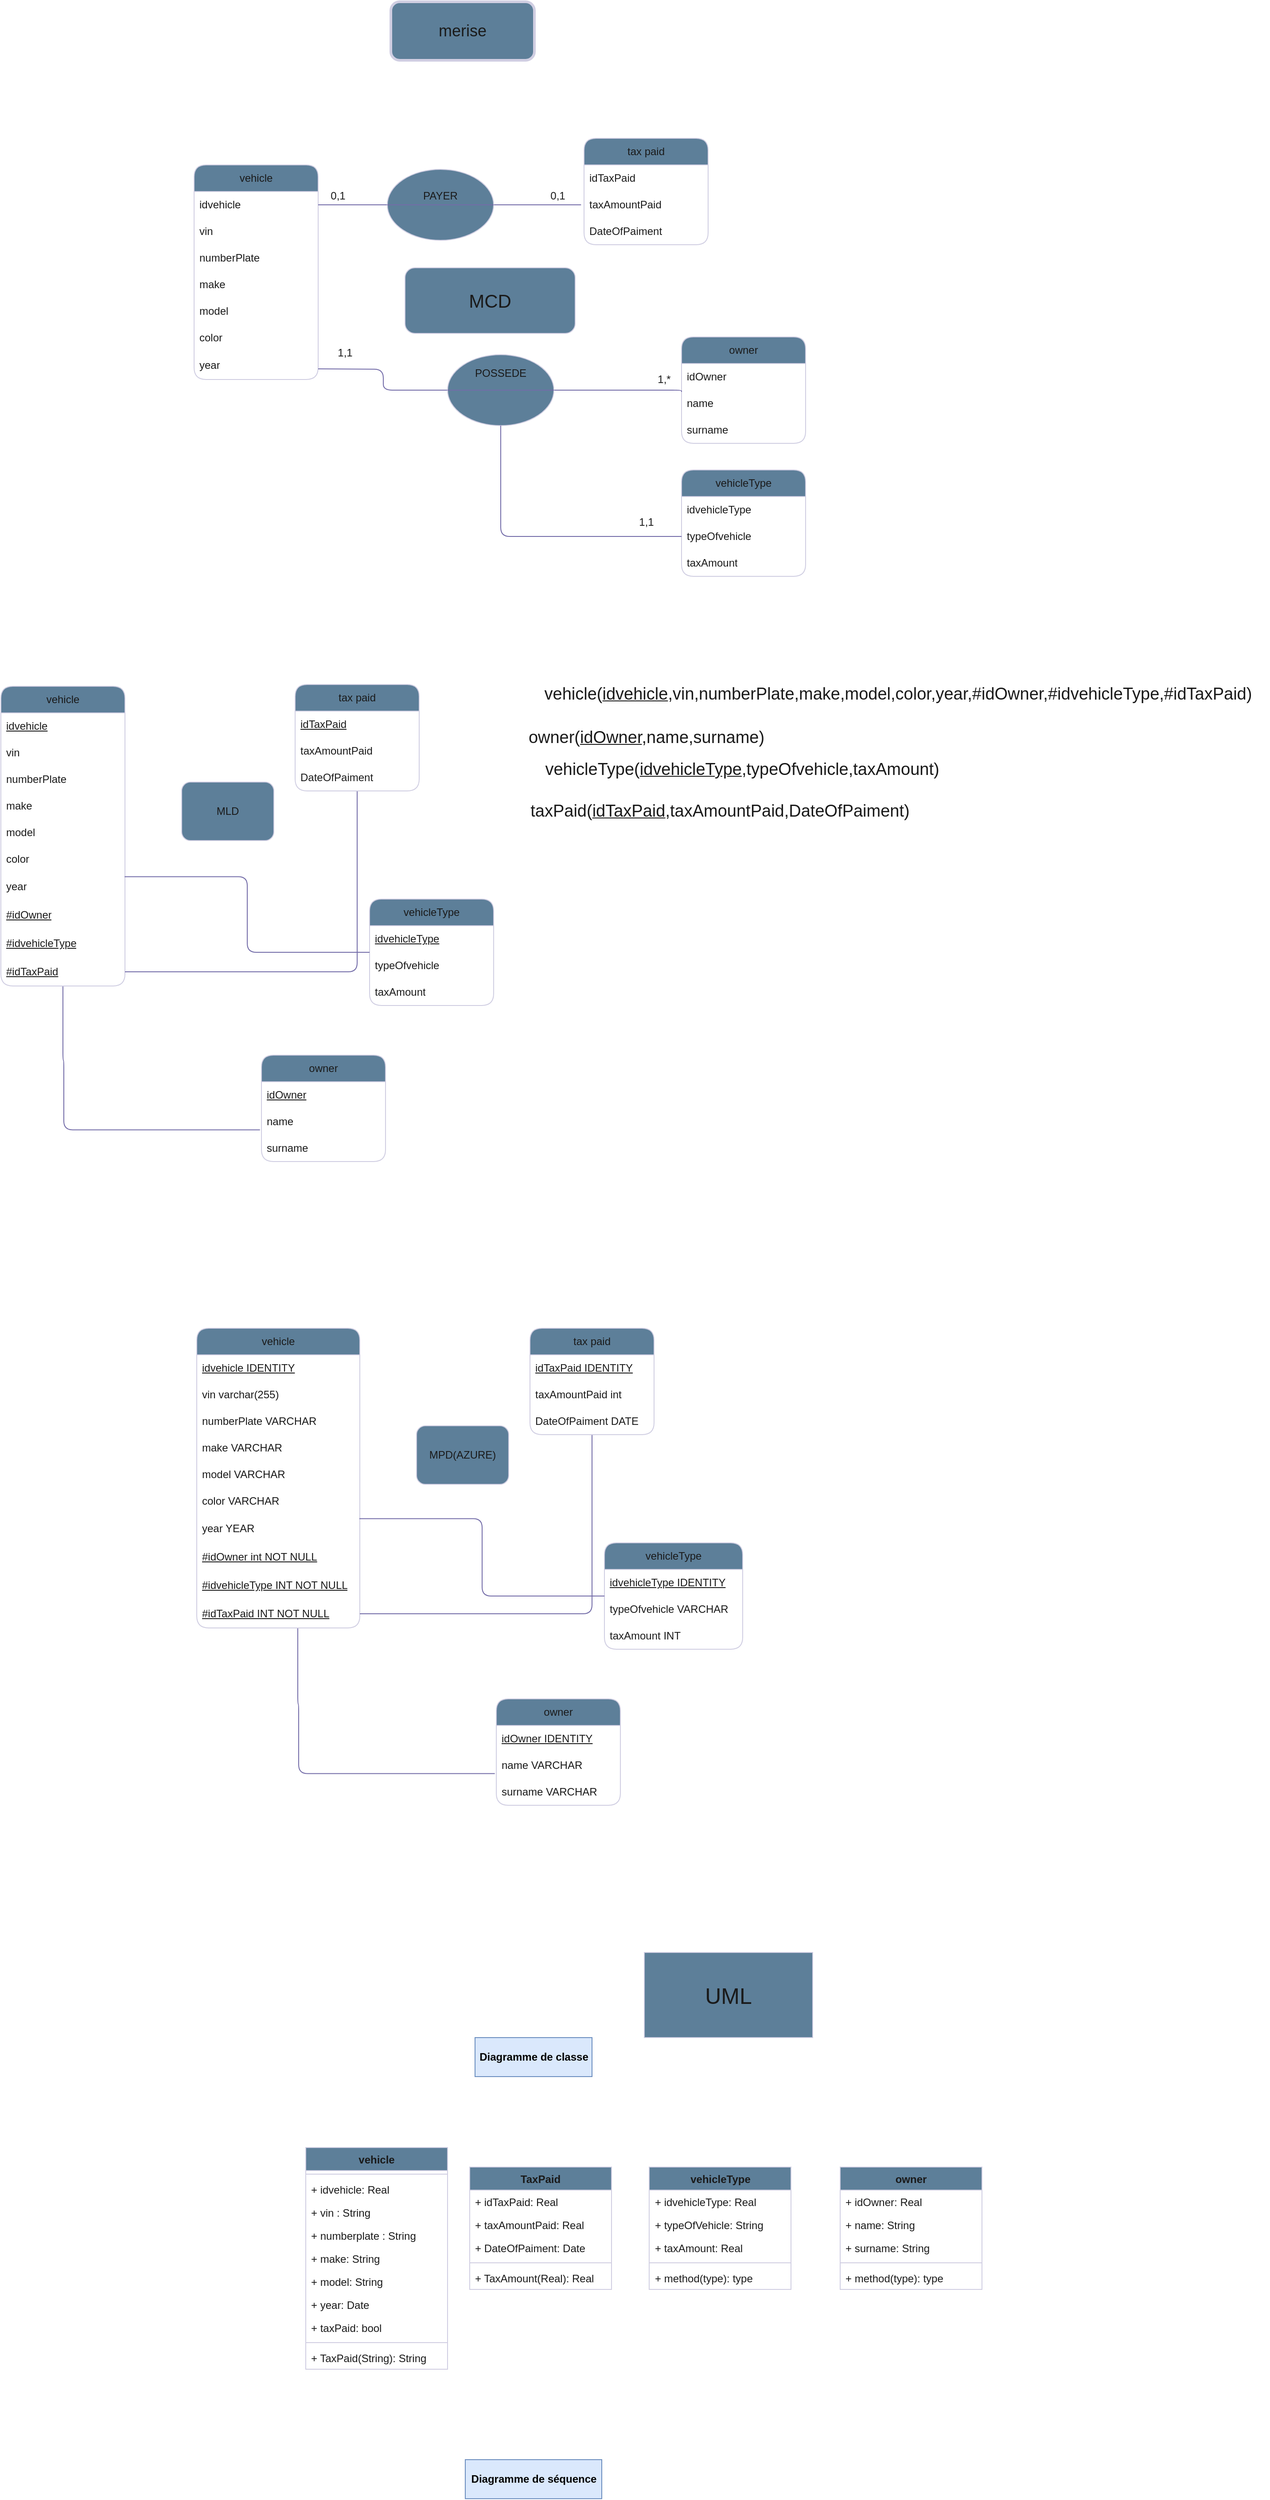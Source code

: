 <mxfile version="23.1.5" type="github">
  <diagram id="C5RBs43oDa-KdzZeNtuy" name="Page-1">
    <mxGraphModel dx="827" dy="2083" grid="1" gridSize="22" guides="1" tooltips="1" connect="1" arrows="1" fold="1" page="1" pageScale="1" pageWidth="1200" pageHeight="1600" math="0" shadow="0">
      <root>
        <mxCell id="WIyWlLk6GJQsqaUBKTNV-0" />
        <mxCell id="WIyWlLk6GJQsqaUBKTNV-1" parent="WIyWlLk6GJQsqaUBKTNV-0" />
        <mxCell id="b2RJDhuck7k-rT2xG-7A-0" value="vehicle" style="swimlane;fontStyle=0;childLayout=stackLayout;horizontal=1;startSize=30;horizontalStack=0;resizeParent=1;resizeParentMax=0;resizeLast=0;collapsible=1;marginBottom=0;whiteSpace=wrap;html=1;rounded=1;labelBackgroundColor=none;fillColor=#5D7F99;strokeColor=#D0CEE2;fontColor=#1A1A1A;" parent="WIyWlLk6GJQsqaUBKTNV-1" vertex="1">
          <mxGeometry x="239" y="-1312" width="140" height="242" as="geometry" />
        </mxCell>
        <mxCell id="b2RJDhuck7k-rT2xG-7A-1" value="idvehicle" style="text;strokeColor=none;fillColor=none;align=left;verticalAlign=middle;spacingLeft=4;spacingRight=4;overflow=hidden;points=[[0,0.5],[1,0.5]];portConstraint=eastwest;rotatable=0;whiteSpace=wrap;html=1;rounded=1;labelBackgroundColor=none;fontColor=#1A1A1A;" parent="b2RJDhuck7k-rT2xG-7A-0" vertex="1">
          <mxGeometry y="30" width="140" height="30" as="geometry" />
        </mxCell>
        <mxCell id="b2RJDhuck7k-rT2xG-7A-2" value="vin" style="text;strokeColor=none;fillColor=none;align=left;verticalAlign=middle;spacingLeft=4;spacingRight=4;overflow=hidden;points=[[0,0.5],[1,0.5]];portConstraint=eastwest;rotatable=0;whiteSpace=wrap;html=1;rounded=1;labelBackgroundColor=none;fontColor=#1A1A1A;" parent="b2RJDhuck7k-rT2xG-7A-0" vertex="1">
          <mxGeometry y="60" width="140" height="30" as="geometry" />
        </mxCell>
        <mxCell id="b2RJDhuck7k-rT2xG-7A-3" value="numberPlate" style="text;strokeColor=none;fillColor=none;align=left;verticalAlign=middle;spacingLeft=4;spacingRight=4;overflow=hidden;points=[[0,0.5],[1,0.5]];portConstraint=eastwest;rotatable=0;whiteSpace=wrap;html=1;rounded=1;labelBackgroundColor=none;fontColor=#1A1A1A;" parent="b2RJDhuck7k-rT2xG-7A-0" vertex="1">
          <mxGeometry y="90" width="140" height="30" as="geometry" />
        </mxCell>
        <mxCell id="b2RJDhuck7k-rT2xG-7A-18" value="make" style="text;strokeColor=none;fillColor=none;align=left;verticalAlign=middle;spacingLeft=4;spacingRight=4;overflow=hidden;points=[[0,0.5],[1,0.5]];portConstraint=eastwest;rotatable=0;whiteSpace=wrap;html=1;rounded=1;labelBackgroundColor=none;fontColor=#1A1A1A;" parent="b2RJDhuck7k-rT2xG-7A-0" vertex="1">
          <mxGeometry y="120" width="140" height="30" as="geometry" />
        </mxCell>
        <mxCell id="b2RJDhuck7k-rT2xG-7A-17" value="model" style="text;strokeColor=none;fillColor=none;align=left;verticalAlign=middle;spacingLeft=4;spacingRight=4;overflow=hidden;points=[[0,0.5],[1,0.5]];portConstraint=eastwest;rotatable=0;whiteSpace=wrap;html=1;rounded=1;labelBackgroundColor=none;fontColor=#1A1A1A;" parent="b2RJDhuck7k-rT2xG-7A-0" vertex="1">
          <mxGeometry y="150" width="140" height="30" as="geometry" />
        </mxCell>
        <mxCell id="b2RJDhuck7k-rT2xG-7A-16" value="color" style="text;strokeColor=none;fillColor=none;align=left;verticalAlign=middle;spacingLeft=4;spacingRight=4;overflow=hidden;points=[[0,0.5],[1,0.5]];portConstraint=eastwest;rotatable=0;whiteSpace=wrap;html=1;rounded=1;labelBackgroundColor=none;fontColor=#1A1A1A;" parent="b2RJDhuck7k-rT2xG-7A-0" vertex="1">
          <mxGeometry y="180" width="140" height="30" as="geometry" />
        </mxCell>
        <mxCell id="b2RJDhuck7k-rT2xG-7A-20" value="year" style="text;strokeColor=none;fillColor=none;align=left;verticalAlign=middle;spacingLeft=4;spacingRight=4;overflow=hidden;points=[[0,0.5],[1,0.5]];portConstraint=eastwest;rotatable=0;whiteSpace=wrap;html=1;rounded=1;labelBackgroundColor=none;fontColor=#1A1A1A;" parent="b2RJDhuck7k-rT2xG-7A-0" vertex="1">
          <mxGeometry y="210" width="140" height="32" as="geometry" />
        </mxCell>
        <mxCell id="b2RJDhuck7k-rT2xG-7A-4" value="tax paid" style="swimlane;fontStyle=0;childLayout=stackLayout;horizontal=1;startSize=30;horizontalStack=0;resizeParent=1;resizeParentMax=0;resizeLast=0;collapsible=1;marginBottom=0;whiteSpace=wrap;html=1;rounded=1;labelBackgroundColor=none;fillColor=#5D7F99;strokeColor=#D0CEE2;fontColor=#1A1A1A;" parent="WIyWlLk6GJQsqaUBKTNV-1" vertex="1">
          <mxGeometry x="679" y="-1342" width="140" height="120" as="geometry" />
        </mxCell>
        <mxCell id="b2RJDhuck7k-rT2xG-7A-5" value="idTaxPaid" style="text;strokeColor=none;fillColor=none;align=left;verticalAlign=middle;spacingLeft=4;spacingRight=4;overflow=hidden;points=[[0,0.5],[1,0.5]];portConstraint=eastwest;rotatable=0;whiteSpace=wrap;html=1;rounded=1;labelBackgroundColor=none;fontColor=#1A1A1A;" parent="b2RJDhuck7k-rT2xG-7A-4" vertex="1">
          <mxGeometry y="30" width="140" height="30" as="geometry" />
        </mxCell>
        <mxCell id="b2RJDhuck7k-rT2xG-7A-6" value="taxAmountPaid" style="text;strokeColor=none;fillColor=none;align=left;verticalAlign=middle;spacingLeft=4;spacingRight=4;overflow=hidden;points=[[0,0.5],[1,0.5]];portConstraint=eastwest;rotatable=0;whiteSpace=wrap;html=1;rounded=1;labelBackgroundColor=none;fontColor=#1A1A1A;" parent="b2RJDhuck7k-rT2xG-7A-4" vertex="1">
          <mxGeometry y="60" width="140" height="30" as="geometry" />
        </mxCell>
        <mxCell id="b2RJDhuck7k-rT2xG-7A-7" value="DateOfPaiment" style="text;strokeColor=none;fillColor=none;align=left;verticalAlign=middle;spacingLeft=4;spacingRight=4;overflow=hidden;points=[[0,0.5],[1,0.5]];portConstraint=eastwest;rotatable=0;whiteSpace=wrap;html=1;rounded=1;labelBackgroundColor=none;fontColor=#1A1A1A;" parent="b2RJDhuck7k-rT2xG-7A-4" vertex="1">
          <mxGeometry y="90" width="140" height="30" as="geometry" />
        </mxCell>
        <mxCell id="b2RJDhuck7k-rT2xG-7A-8" value="owner" style="swimlane;fontStyle=0;childLayout=stackLayout;horizontal=1;startSize=30;horizontalStack=0;resizeParent=1;resizeParentMax=0;resizeLast=0;collapsible=1;marginBottom=0;whiteSpace=wrap;html=1;rounded=1;labelBackgroundColor=none;fillColor=#5D7F99;strokeColor=#D0CEE2;fontColor=#1A1A1A;" parent="WIyWlLk6GJQsqaUBKTNV-1" vertex="1">
          <mxGeometry x="789" y="-1118" width="140" height="120" as="geometry" />
        </mxCell>
        <mxCell id="b2RJDhuck7k-rT2xG-7A-9" value="idOwner" style="text;strokeColor=none;fillColor=none;align=left;verticalAlign=middle;spacingLeft=4;spacingRight=4;overflow=hidden;points=[[0,0.5],[1,0.5]];portConstraint=eastwest;rotatable=0;whiteSpace=wrap;html=1;rounded=1;labelBackgroundColor=none;fontColor=#1A1A1A;" parent="b2RJDhuck7k-rT2xG-7A-8" vertex="1">
          <mxGeometry y="30" width="140" height="30" as="geometry" />
        </mxCell>
        <mxCell id="b2RJDhuck7k-rT2xG-7A-10" value="name" style="text;strokeColor=none;fillColor=none;align=left;verticalAlign=middle;spacingLeft=4;spacingRight=4;overflow=hidden;points=[[0,0.5],[1,0.5]];portConstraint=eastwest;rotatable=0;whiteSpace=wrap;html=1;rounded=1;labelBackgroundColor=none;fontColor=#1A1A1A;" parent="b2RJDhuck7k-rT2xG-7A-8" vertex="1">
          <mxGeometry y="60" width="140" height="30" as="geometry" />
        </mxCell>
        <mxCell id="b2RJDhuck7k-rT2xG-7A-11" value="surname" style="text;strokeColor=none;fillColor=none;align=left;verticalAlign=middle;spacingLeft=4;spacingRight=4;overflow=hidden;points=[[0,0.5],[1,0.5]];portConstraint=eastwest;rotatable=0;whiteSpace=wrap;html=1;rounded=1;labelBackgroundColor=none;fontColor=#1A1A1A;" parent="b2RJDhuck7k-rT2xG-7A-8" vertex="1">
          <mxGeometry y="90" width="140" height="30" as="geometry" />
        </mxCell>
        <mxCell id="b2RJDhuck7k-rT2xG-7A-12" value="vehicleType" style="swimlane;fontStyle=0;childLayout=stackLayout;horizontal=1;startSize=30;horizontalStack=0;resizeParent=1;resizeParentMax=0;resizeLast=0;collapsible=1;marginBottom=0;whiteSpace=wrap;html=1;rounded=1;labelBackgroundColor=none;fillColor=#5D7F99;strokeColor=#D0CEE2;fontColor=#1A1A1A;" parent="WIyWlLk6GJQsqaUBKTNV-1" vertex="1">
          <mxGeometry x="789" y="-968" width="140" height="120" as="geometry" />
        </mxCell>
        <mxCell id="b2RJDhuck7k-rT2xG-7A-13" value="idvehicleType" style="text;strokeColor=none;fillColor=none;align=left;verticalAlign=middle;spacingLeft=4;spacingRight=4;overflow=hidden;points=[[0,0.5],[1,0.5]];portConstraint=eastwest;rotatable=0;whiteSpace=wrap;html=1;rounded=1;labelBackgroundColor=none;fontColor=#1A1A1A;" parent="b2RJDhuck7k-rT2xG-7A-12" vertex="1">
          <mxGeometry y="30" width="140" height="30" as="geometry" />
        </mxCell>
        <mxCell id="b2RJDhuck7k-rT2xG-7A-14" value="typeOfvehicle" style="text;strokeColor=none;fillColor=none;align=left;verticalAlign=middle;spacingLeft=4;spacingRight=4;overflow=hidden;points=[[0,0.5],[1,0.5]];portConstraint=eastwest;rotatable=0;whiteSpace=wrap;html=1;rounded=1;labelBackgroundColor=none;fontColor=#1A1A1A;" parent="b2RJDhuck7k-rT2xG-7A-12" vertex="1">
          <mxGeometry y="60" width="140" height="30" as="geometry" />
        </mxCell>
        <mxCell id="b2RJDhuck7k-rT2xG-7A-15" value="taxAmount" style="text;strokeColor=none;fillColor=none;align=left;verticalAlign=middle;spacingLeft=4;spacingRight=4;overflow=hidden;points=[[0,0.5],[1,0.5]];portConstraint=eastwest;rotatable=0;whiteSpace=wrap;html=1;rounded=1;labelBackgroundColor=none;fontColor=#1A1A1A;" parent="b2RJDhuck7k-rT2xG-7A-12" vertex="1">
          <mxGeometry y="90" width="140" height="30" as="geometry" />
        </mxCell>
        <mxCell id="b2RJDhuck7k-rT2xG-7A-25" style="edgeStyle=orthogonalEdgeStyle;rounded=1;orthogonalLoop=1;jettySize=auto;html=1;endArrow=none;endFill=0;exitX=1;exitY=0.5;exitDx=0;exitDy=0;labelBackgroundColor=none;strokeColor=#736CA8;fontColor=default;" parent="WIyWlLk6GJQsqaUBKTNV-1" edge="1">
          <mxGeometry relative="1" as="geometry">
            <mxPoint x="645" y="-1058" as="sourcePoint" />
            <mxPoint x="789" y="-1056" as="targetPoint" />
            <Array as="points">
              <mxPoint x="789" y="-1058" />
            </Array>
          </mxGeometry>
        </mxCell>
        <mxCell id="b2RJDhuck7k-rT2xG-7A-27" style="edgeStyle=orthogonalEdgeStyle;rounded=1;orthogonalLoop=1;jettySize=auto;html=1;entryX=1;entryY=0.5;entryDx=0;entryDy=0;endArrow=none;endFill=0;labelBackgroundColor=none;strokeColor=#736CA8;fontColor=default;" parent="WIyWlLk6GJQsqaUBKTNV-1" source="b2RJDhuck7k-rT2xG-7A-51" target="b2RJDhuck7k-rT2xG-7A-1" edge="1">
          <mxGeometry relative="1" as="geometry">
            <mxPoint x="569" y="-1267" as="sourcePoint" />
            <Array as="points" />
          </mxGeometry>
        </mxCell>
        <mxCell id="b2RJDhuck7k-rT2xG-7A-29" value="0,1" style="text;html=1;align=center;verticalAlign=middle;resizable=0;points=[];autosize=1;strokeColor=none;fillColor=none;rounded=1;labelBackgroundColor=none;fontColor=#1A1A1A;" parent="WIyWlLk6GJQsqaUBKTNV-1" vertex="1">
          <mxGeometry x="627" y="-1299" width="44" height="44" as="geometry" />
        </mxCell>
        <mxCell id="b2RJDhuck7k-rT2xG-7A-31" value="1,*" style="text;html=1;align=center;verticalAlign=middle;resizable=0;points=[];autosize=1;strokeColor=none;fillColor=none;strokeWidth=6;rounded=1;labelBackgroundColor=none;fontColor=#1A1A1A;" parent="WIyWlLk6GJQsqaUBKTNV-1" vertex="1">
          <mxGeometry x="747" y="-1092" width="44" height="44" as="geometry" />
        </mxCell>
        <mxCell id="b2RJDhuck7k-rT2xG-7A-37" value="0,1" style="text;html=1;align=center;verticalAlign=middle;resizable=0;points=[];autosize=1;strokeColor=none;fillColor=none;rounded=1;labelBackgroundColor=none;fontColor=#1A1A1A;" parent="WIyWlLk6GJQsqaUBKTNV-1" vertex="1">
          <mxGeometry x="379" y="-1299" width="44" height="44" as="geometry" />
        </mxCell>
        <mxCell id="b2RJDhuck7k-rT2xG-7A-40" value="&lt;font style=&quot;font-size: 21px;&quot;&gt;MCD&lt;/font&gt;" style="text;html=1;align=center;verticalAlign=middle;whiteSpace=wrap;rounded=1;fillColor=#5D7F99;strokeColor=#D0CEE2;perimeterSpacing=1;imageWidth=27;imageHeight=24;arcSize=15;labelBackgroundColor=none;fontColor=#1A1A1A;" parent="WIyWlLk6GJQsqaUBKTNV-1" vertex="1">
          <mxGeometry x="477" y="-1196" width="192" height="74" as="geometry" />
        </mxCell>
        <mxCell id="b2RJDhuck7k-rT2xG-7A-48" value="" style="edgeStyle=orthogonalEdgeStyle;rounded=1;orthogonalLoop=1;jettySize=auto;html=1;entryX=0;entryY=0.5;entryDx=0;entryDy=0;endArrow=none;endFill=0;exitX=-0.046;exitY=0.386;exitDx=0;exitDy=0;exitPerimeter=0;labelBackgroundColor=none;strokeColor=#736CA8;fontColor=default;" parent="WIyWlLk6GJQsqaUBKTNV-1" target="b2RJDhuck7k-rT2xG-7A-47" edge="1">
          <mxGeometry relative="1" as="geometry">
            <mxPoint x="378.976" y="-1082.016" as="sourcePoint" />
            <mxPoint x="789" y="-1057" as="targetPoint" />
          </mxGeometry>
        </mxCell>
        <mxCell id="b2RJDhuck7k-rT2xG-7A-47" value="" style="ellipse;whiteSpace=wrap;html=1;rounded=1;labelBackgroundColor=none;fillColor=#5D7F99;strokeColor=#D0CEE2;fontColor=#1A1A1A;" parent="WIyWlLk6GJQsqaUBKTNV-1" vertex="1">
          <mxGeometry x="525" y="-1098" width="120" height="80" as="geometry" />
        </mxCell>
        <mxCell id="b2RJDhuck7k-rT2xG-7A-49" value="" style="endArrow=none;html=1;rounded=1;entryX=1;entryY=0.5;entryDx=0;entryDy=0;exitX=0;exitY=0.5;exitDx=0;exitDy=0;labelBackgroundColor=none;strokeColor=#736CA8;fontColor=default;" parent="WIyWlLk6GJQsqaUBKTNV-1" source="b2RJDhuck7k-rT2xG-7A-47" target="b2RJDhuck7k-rT2xG-7A-47" edge="1">
          <mxGeometry width="50" height="50" relative="1" as="geometry">
            <mxPoint x="525" y="-1138" as="sourcePoint" />
            <mxPoint x="575" y="-1188" as="targetPoint" />
          </mxGeometry>
        </mxCell>
        <mxCell id="b2RJDhuck7k-rT2xG-7A-50" value="POSSEDE" style="text;html=1;align=center;verticalAlign=middle;whiteSpace=wrap;rounded=1;labelBackgroundColor=none;fontColor=#1A1A1A;" parent="WIyWlLk6GJQsqaUBKTNV-1" vertex="1">
          <mxGeometry x="555" y="-1092" width="60" height="30" as="geometry" />
        </mxCell>
        <mxCell id="b2RJDhuck7k-rT2xG-7A-52" value="" style="edgeStyle=orthogonalEdgeStyle;rounded=1;orthogonalLoop=1;jettySize=auto;html=1;entryX=1;entryY=0.5;entryDx=0;entryDy=0;endArrow=none;endFill=0;labelBackgroundColor=none;strokeColor=#736CA8;fontColor=default;" parent="WIyWlLk6GJQsqaUBKTNV-1" target="b2RJDhuck7k-rT2xG-7A-51" edge="1">
          <mxGeometry relative="1" as="geometry">
            <mxPoint x="667" y="-1267" as="sourcePoint" />
            <mxPoint x="379" y="-1267" as="targetPoint" />
            <Array as="points">
              <mxPoint x="679" y="-1267" />
              <mxPoint x="679" y="-1267" />
            </Array>
          </mxGeometry>
        </mxCell>
        <mxCell id="b2RJDhuck7k-rT2xG-7A-51" value="" style="ellipse;whiteSpace=wrap;html=1;rounded=1;labelBackgroundColor=none;fillColor=#5D7F99;strokeColor=#D0CEE2;fontColor=#1A1A1A;" parent="WIyWlLk6GJQsqaUBKTNV-1" vertex="1">
          <mxGeometry x="457" y="-1307" width="120" height="80" as="geometry" />
        </mxCell>
        <mxCell id="b2RJDhuck7k-rT2xG-7A-53" value="" style="endArrow=none;html=1;rounded=1;labelBackgroundColor=none;strokeColor=#736CA8;fontColor=default;" parent="WIyWlLk6GJQsqaUBKTNV-1" source="b2RJDhuck7k-rT2xG-7A-51" edge="1">
          <mxGeometry width="50" height="50" relative="1" as="geometry">
            <mxPoint x="525" y="-1226" as="sourcePoint" />
            <mxPoint x="575" y="-1276" as="targetPoint" />
          </mxGeometry>
        </mxCell>
        <mxCell id="b2RJDhuck7k-rT2xG-7A-55" value="" style="endArrow=none;html=1;rounded=1;entryX=1;entryY=0.5;entryDx=0;entryDy=0;exitX=0;exitY=0.5;exitDx=0;exitDy=0;labelBackgroundColor=none;strokeColor=#736CA8;fontColor=default;" parent="WIyWlLk6GJQsqaUBKTNV-1" source="b2RJDhuck7k-rT2xG-7A-51" target="b2RJDhuck7k-rT2xG-7A-51" edge="1">
          <mxGeometry width="50" height="50" relative="1" as="geometry">
            <mxPoint x="457" y="-1262" as="sourcePoint" />
            <mxPoint x="507" y="-1312" as="targetPoint" />
          </mxGeometry>
        </mxCell>
        <mxCell id="b2RJDhuck7k-rT2xG-7A-56" value="PAYER" style="text;html=1;align=center;verticalAlign=middle;whiteSpace=wrap;rounded=1;labelBackgroundColor=none;fontColor=#1A1A1A;" parent="WIyWlLk6GJQsqaUBKTNV-1" vertex="1">
          <mxGeometry x="487" y="-1292" width="60" height="30" as="geometry" />
        </mxCell>
        <mxCell id="b2RJDhuck7k-rT2xG-7A-64" value="1,1" style="text;html=1;align=center;verticalAlign=middle;resizable=0;points=[];autosize=1;strokeColor=none;fillColor=none;strokeWidth=6;rounded=1;labelBackgroundColor=none;fontColor=#1A1A1A;" parent="WIyWlLk6GJQsqaUBKTNV-1" vertex="1">
          <mxGeometry x="727" y="-931" width="44" height="44" as="geometry" />
        </mxCell>
        <mxCell id="b2RJDhuck7k-rT2xG-7A-67" value="1,1" style="text;html=1;align=center;verticalAlign=middle;resizable=0;points=[];autosize=1;strokeColor=none;fillColor=none;strokeWidth=6;rounded=1;labelBackgroundColor=none;fontColor=#1A1A1A;" parent="WIyWlLk6GJQsqaUBKTNV-1" vertex="1">
          <mxGeometry x="387" y="-1122" width="44" height="44" as="geometry" />
        </mxCell>
        <mxCell id="b2RJDhuck7k-rT2xG-7A-69" style="edgeStyle=orthogonalEdgeStyle;rounded=1;orthogonalLoop=1;jettySize=auto;html=1;entryX=0.5;entryY=1;entryDx=0;entryDy=0;endArrow=none;endFill=0;labelBackgroundColor=none;strokeColor=#736CA8;fontColor=default;" parent="WIyWlLk6GJQsqaUBKTNV-1" source="b2RJDhuck7k-rT2xG-7A-14" target="b2RJDhuck7k-rT2xG-7A-47" edge="1">
          <mxGeometry relative="1" as="geometry" />
        </mxCell>
        <mxCell id="_83wY9tQXMiuMrTnx9jU-0" value="&lt;font style=&quot;font-size: 18px;&quot;&gt;merise&lt;/font&gt;" style="text;html=1;align=center;verticalAlign=middle;whiteSpace=wrap;rounded=1;perimeterSpacing=3;strokeWidth=3;fillColor=#5D7F99;strokeColor=#D0CEE2;labelBackgroundColor=none;fontColor=#1A1A1A;" vertex="1" parent="WIyWlLk6GJQsqaUBKTNV-1">
          <mxGeometry x="461" y="-1496" width="162" height="66" as="geometry" />
        </mxCell>
        <mxCell id="_83wY9tQXMiuMrTnx9jU-35" style="edgeStyle=orthogonalEdgeStyle;rounded=1;orthogonalLoop=1;jettySize=auto;html=1;entryX=-0.012;entryY=-0.19;entryDx=0;entryDy=0;entryPerimeter=0;endArrow=none;endFill=0;labelBackgroundColor=none;strokeColor=#736CA8;fontColor=default;" edge="1" parent="WIyWlLk6GJQsqaUBKTNV-1" source="_83wY9tQXMiuMrTnx9jU-36" target="_83wY9tQXMiuMrTnx9jU-55">
          <mxGeometry relative="1" as="geometry">
            <mxPoint x="91" y="-219" as="targetPoint" />
            <Array as="points">
              <mxPoint x="91" y="-302" />
              <mxPoint x="92" y="-224" />
            </Array>
          </mxGeometry>
        </mxCell>
        <mxCell id="_83wY9tQXMiuMrTnx9jU-36" value="vehicle" style="swimlane;fontStyle=0;childLayout=stackLayout;horizontal=1;startSize=30;horizontalStack=0;resizeParent=1;resizeParentMax=0;resizeLast=0;collapsible=1;marginBottom=0;whiteSpace=wrap;html=1;rounded=1;labelBackgroundColor=none;fillColor=#5D7F99;strokeColor=#D0CEE2;fontColor=#1A1A1A;" vertex="1" parent="WIyWlLk6GJQsqaUBKTNV-1">
          <mxGeometry x="21" y="-724" width="140" height="338" as="geometry" />
        </mxCell>
        <mxCell id="_83wY9tQXMiuMrTnx9jU-37" value="&lt;u&gt;idvehicle&lt;/u&gt;" style="text;strokeColor=none;fillColor=none;align=left;verticalAlign=middle;spacingLeft=4;spacingRight=4;overflow=hidden;points=[[0,0.5],[1,0.5]];portConstraint=eastwest;rotatable=0;whiteSpace=wrap;html=1;rounded=1;labelBackgroundColor=none;fontColor=#1A1A1A;" vertex="1" parent="_83wY9tQXMiuMrTnx9jU-36">
          <mxGeometry y="30" width="140" height="30" as="geometry" />
        </mxCell>
        <mxCell id="_83wY9tQXMiuMrTnx9jU-38" value="vin" style="text;strokeColor=none;fillColor=none;align=left;verticalAlign=middle;spacingLeft=4;spacingRight=4;overflow=hidden;points=[[0,0.5],[1,0.5]];portConstraint=eastwest;rotatable=0;whiteSpace=wrap;html=1;rounded=1;labelBackgroundColor=none;fontColor=#1A1A1A;" vertex="1" parent="_83wY9tQXMiuMrTnx9jU-36">
          <mxGeometry y="60" width="140" height="30" as="geometry" />
        </mxCell>
        <mxCell id="_83wY9tQXMiuMrTnx9jU-39" value="numberPlate" style="text;strokeColor=none;fillColor=none;align=left;verticalAlign=middle;spacingLeft=4;spacingRight=4;overflow=hidden;points=[[0,0.5],[1,0.5]];portConstraint=eastwest;rotatable=0;whiteSpace=wrap;html=1;rounded=1;labelBackgroundColor=none;fontColor=#1A1A1A;" vertex="1" parent="_83wY9tQXMiuMrTnx9jU-36">
          <mxGeometry y="90" width="140" height="30" as="geometry" />
        </mxCell>
        <mxCell id="_83wY9tQXMiuMrTnx9jU-40" value="make" style="text;strokeColor=none;fillColor=none;align=left;verticalAlign=middle;spacingLeft=4;spacingRight=4;overflow=hidden;points=[[0,0.5],[1,0.5]];portConstraint=eastwest;rotatable=0;whiteSpace=wrap;html=1;rounded=1;labelBackgroundColor=none;fontColor=#1A1A1A;" vertex="1" parent="_83wY9tQXMiuMrTnx9jU-36">
          <mxGeometry y="120" width="140" height="30" as="geometry" />
        </mxCell>
        <mxCell id="_83wY9tQXMiuMrTnx9jU-41" value="model" style="text;strokeColor=none;fillColor=none;align=left;verticalAlign=middle;spacingLeft=4;spacingRight=4;overflow=hidden;points=[[0,0.5],[1,0.5]];portConstraint=eastwest;rotatable=0;whiteSpace=wrap;html=1;rounded=1;labelBackgroundColor=none;fontColor=#1A1A1A;" vertex="1" parent="_83wY9tQXMiuMrTnx9jU-36">
          <mxGeometry y="150" width="140" height="30" as="geometry" />
        </mxCell>
        <mxCell id="_83wY9tQXMiuMrTnx9jU-42" value="color" style="text;strokeColor=none;fillColor=none;align=left;verticalAlign=middle;spacingLeft=4;spacingRight=4;overflow=hidden;points=[[0,0.5],[1,0.5]];portConstraint=eastwest;rotatable=0;whiteSpace=wrap;html=1;rounded=1;labelBackgroundColor=none;fontColor=#1A1A1A;" vertex="1" parent="_83wY9tQXMiuMrTnx9jU-36">
          <mxGeometry y="180" width="140" height="30" as="geometry" />
        </mxCell>
        <mxCell id="_83wY9tQXMiuMrTnx9jU-43" value="year" style="text;strokeColor=none;fillColor=none;align=left;verticalAlign=middle;spacingLeft=4;spacingRight=4;overflow=hidden;points=[[0,0.5],[1,0.5]];portConstraint=eastwest;rotatable=0;whiteSpace=wrap;html=1;rounded=1;labelBackgroundColor=none;fontColor=#1A1A1A;" vertex="1" parent="_83wY9tQXMiuMrTnx9jU-36">
          <mxGeometry y="210" width="140" height="32" as="geometry" />
        </mxCell>
        <mxCell id="_83wY9tQXMiuMrTnx9jU-44" value="&lt;u&gt;#idOwner&lt;/u&gt;" style="text;strokeColor=none;fillColor=none;align=left;verticalAlign=middle;spacingLeft=4;spacingRight=4;overflow=hidden;points=[[0,0.5],[1,0.5]];portConstraint=eastwest;rotatable=0;whiteSpace=wrap;html=1;rounded=1;labelBackgroundColor=none;fontColor=#1A1A1A;" vertex="1" parent="_83wY9tQXMiuMrTnx9jU-36">
          <mxGeometry y="242" width="140" height="32" as="geometry" />
        </mxCell>
        <mxCell id="_83wY9tQXMiuMrTnx9jU-45" value="&lt;u&gt;#idvehicleType&lt;/u&gt;" style="text;strokeColor=none;fillColor=none;align=left;verticalAlign=middle;spacingLeft=4;spacingRight=4;overflow=hidden;points=[[0,0.5],[1,0.5]];portConstraint=eastwest;rotatable=0;whiteSpace=wrap;html=1;rounded=1;labelBackgroundColor=none;fontColor=#1A1A1A;" vertex="1" parent="_83wY9tQXMiuMrTnx9jU-36">
          <mxGeometry y="274" width="140" height="32" as="geometry" />
        </mxCell>
        <mxCell id="_83wY9tQXMiuMrTnx9jU-46" value="&lt;u&gt;#idTaxPaid&lt;/u&gt;" style="text;strokeColor=none;fillColor=none;align=left;verticalAlign=middle;spacingLeft=4;spacingRight=4;overflow=hidden;points=[[0,0.5],[1,0.5]];portConstraint=eastwest;rotatable=0;whiteSpace=wrap;html=1;rounded=1;labelBackgroundColor=none;fontColor=#1A1A1A;" vertex="1" parent="_83wY9tQXMiuMrTnx9jU-36">
          <mxGeometry y="306" width="140" height="32" as="geometry" />
        </mxCell>
        <mxCell id="_83wY9tQXMiuMrTnx9jU-47" style="edgeStyle=orthogonalEdgeStyle;rounded=1;orthogonalLoop=1;jettySize=auto;html=1;endArrow=none;endFill=0;labelBackgroundColor=none;strokeColor=#736CA8;fontColor=default;" edge="1" parent="WIyWlLk6GJQsqaUBKTNV-1" source="_83wY9tQXMiuMrTnx9jU-48" target="_83wY9tQXMiuMrTnx9jU-46">
          <mxGeometry relative="1" as="geometry" />
        </mxCell>
        <mxCell id="_83wY9tQXMiuMrTnx9jU-48" value="tax paid" style="swimlane;fontStyle=0;childLayout=stackLayout;horizontal=1;startSize=30;horizontalStack=0;resizeParent=1;resizeParentMax=0;resizeLast=0;collapsible=1;marginBottom=0;whiteSpace=wrap;html=1;rounded=1;labelBackgroundColor=none;fillColor=#5D7F99;strokeColor=#D0CEE2;fontColor=#1A1A1A;" vertex="1" parent="WIyWlLk6GJQsqaUBKTNV-1">
          <mxGeometry x="353" y="-726" width="140" height="120" as="geometry" />
        </mxCell>
        <mxCell id="_83wY9tQXMiuMrTnx9jU-49" value="&lt;u&gt;idTaxPaid&lt;/u&gt;" style="text;strokeColor=none;fillColor=none;align=left;verticalAlign=middle;spacingLeft=4;spacingRight=4;overflow=hidden;points=[[0,0.5],[1,0.5]];portConstraint=eastwest;rotatable=0;whiteSpace=wrap;html=1;rounded=1;labelBackgroundColor=none;fontColor=#1A1A1A;" vertex="1" parent="_83wY9tQXMiuMrTnx9jU-48">
          <mxGeometry y="30" width="140" height="30" as="geometry" />
        </mxCell>
        <mxCell id="_83wY9tQXMiuMrTnx9jU-50" value="taxAmountPaid" style="text;strokeColor=none;fillColor=none;align=left;verticalAlign=middle;spacingLeft=4;spacingRight=4;overflow=hidden;points=[[0,0.5],[1,0.5]];portConstraint=eastwest;rotatable=0;whiteSpace=wrap;html=1;rounded=1;labelBackgroundColor=none;fontColor=#1A1A1A;" vertex="1" parent="_83wY9tQXMiuMrTnx9jU-48">
          <mxGeometry y="60" width="140" height="30" as="geometry" />
        </mxCell>
        <mxCell id="_83wY9tQXMiuMrTnx9jU-51" value="DateOfPaiment" style="text;strokeColor=none;fillColor=none;align=left;verticalAlign=middle;spacingLeft=4;spacingRight=4;overflow=hidden;points=[[0,0.5],[1,0.5]];portConstraint=eastwest;rotatable=0;whiteSpace=wrap;html=1;rounded=1;labelBackgroundColor=none;fontColor=#1A1A1A;" vertex="1" parent="_83wY9tQXMiuMrTnx9jU-48">
          <mxGeometry y="90" width="140" height="30" as="geometry" />
        </mxCell>
        <mxCell id="_83wY9tQXMiuMrTnx9jU-52" value="owner" style="swimlane;fontStyle=0;childLayout=stackLayout;horizontal=1;startSize=30;horizontalStack=0;resizeParent=1;resizeParentMax=0;resizeLast=0;collapsible=1;marginBottom=0;whiteSpace=wrap;html=1;rounded=1;labelBackgroundColor=none;fillColor=#5D7F99;strokeColor=#D0CEE2;fontColor=#1A1A1A;" vertex="1" parent="WIyWlLk6GJQsqaUBKTNV-1">
          <mxGeometry x="315" y="-308" width="140" height="120" as="geometry" />
        </mxCell>
        <mxCell id="_83wY9tQXMiuMrTnx9jU-53" value="&lt;u&gt;idOwner&lt;/u&gt;" style="text;strokeColor=none;fillColor=none;align=left;verticalAlign=middle;spacingLeft=4;spacingRight=4;overflow=hidden;points=[[0,0.5],[1,0.5]];portConstraint=eastwest;rotatable=0;whiteSpace=wrap;html=1;rounded=1;labelBackgroundColor=none;fontColor=#1A1A1A;" vertex="1" parent="_83wY9tQXMiuMrTnx9jU-52">
          <mxGeometry y="30" width="140" height="30" as="geometry" />
        </mxCell>
        <mxCell id="_83wY9tQXMiuMrTnx9jU-54" value="name" style="text;strokeColor=none;fillColor=none;align=left;verticalAlign=middle;spacingLeft=4;spacingRight=4;overflow=hidden;points=[[0,0.5],[1,0.5]];portConstraint=eastwest;rotatable=0;whiteSpace=wrap;html=1;rounded=1;labelBackgroundColor=none;fontColor=#1A1A1A;" vertex="1" parent="_83wY9tQXMiuMrTnx9jU-52">
          <mxGeometry y="60" width="140" height="30" as="geometry" />
        </mxCell>
        <mxCell id="_83wY9tQXMiuMrTnx9jU-55" value="surname" style="text;strokeColor=none;fillColor=none;align=left;verticalAlign=middle;spacingLeft=4;spacingRight=4;overflow=hidden;points=[[0,0.5],[1,0.5]];portConstraint=eastwest;rotatable=0;whiteSpace=wrap;html=1;rounded=1;labelBackgroundColor=none;fontColor=#1A1A1A;" vertex="1" parent="_83wY9tQXMiuMrTnx9jU-52">
          <mxGeometry y="90" width="140" height="30" as="geometry" />
        </mxCell>
        <mxCell id="_83wY9tQXMiuMrTnx9jU-56" value="vehicleType" style="swimlane;fontStyle=0;childLayout=stackLayout;horizontal=1;startSize=30;horizontalStack=0;resizeParent=1;resizeParentMax=0;resizeLast=0;collapsible=1;marginBottom=0;whiteSpace=wrap;html=1;rounded=1;labelBackgroundColor=none;fillColor=#5D7F99;strokeColor=#D0CEE2;fontColor=#1A1A1A;" vertex="1" parent="WIyWlLk6GJQsqaUBKTNV-1">
          <mxGeometry x="437" y="-484" width="140" height="120" as="geometry" />
        </mxCell>
        <mxCell id="_83wY9tQXMiuMrTnx9jU-57" value="&lt;u&gt;idvehicleType&lt;/u&gt;" style="text;strokeColor=none;fillColor=none;align=left;verticalAlign=middle;spacingLeft=4;spacingRight=4;overflow=hidden;points=[[0,0.5],[1,0.5]];portConstraint=eastwest;rotatable=0;whiteSpace=wrap;html=1;rounded=1;labelBackgroundColor=none;fontColor=#1A1A1A;" vertex="1" parent="_83wY9tQXMiuMrTnx9jU-56">
          <mxGeometry y="30" width="140" height="30" as="geometry" />
        </mxCell>
        <mxCell id="_83wY9tQXMiuMrTnx9jU-58" value="typeOfvehicle" style="text;strokeColor=none;fillColor=none;align=left;verticalAlign=middle;spacingLeft=4;spacingRight=4;overflow=hidden;points=[[0,0.5],[1,0.5]];portConstraint=eastwest;rotatable=0;whiteSpace=wrap;html=1;rounded=1;labelBackgroundColor=none;fontColor=#1A1A1A;" vertex="1" parent="_83wY9tQXMiuMrTnx9jU-56">
          <mxGeometry y="60" width="140" height="30" as="geometry" />
        </mxCell>
        <mxCell id="_83wY9tQXMiuMrTnx9jU-59" value="taxAmount" style="text;strokeColor=none;fillColor=none;align=left;verticalAlign=middle;spacingLeft=4;spacingRight=4;overflow=hidden;points=[[0,0.5],[1,0.5]];portConstraint=eastwest;rotatable=0;whiteSpace=wrap;html=1;rounded=1;labelBackgroundColor=none;fontColor=#1A1A1A;" vertex="1" parent="_83wY9tQXMiuMrTnx9jU-56">
          <mxGeometry y="90" width="140" height="30" as="geometry" />
        </mxCell>
        <mxCell id="_83wY9tQXMiuMrTnx9jU-60" style="edgeStyle=orthogonalEdgeStyle;rounded=1;orthogonalLoop=1;jettySize=auto;html=1;entryX=0.997;entryY=0.149;entryDx=0;entryDy=0;entryPerimeter=0;endArrow=none;endFill=0;labelBackgroundColor=none;strokeColor=#736CA8;fontColor=default;" edge="1" parent="WIyWlLk6GJQsqaUBKTNV-1" source="_83wY9tQXMiuMrTnx9jU-56" target="_83wY9tQXMiuMrTnx9jU-43">
          <mxGeometry relative="1" as="geometry" />
        </mxCell>
        <mxCell id="_83wY9tQXMiuMrTnx9jU-61" value="MLD" style="text;html=1;align=center;verticalAlign=middle;whiteSpace=wrap;rounded=1;fillColor=#5D7F99;strokeColor=#D0CEE2;labelBackgroundColor=none;fontColor=#1A1A1A;" vertex="1" parent="WIyWlLk6GJQsqaUBKTNV-1">
          <mxGeometry x="225" y="-616" width="104" height="66" as="geometry" />
        </mxCell>
        <mxCell id="_83wY9tQXMiuMrTnx9jU-62" style="edgeStyle=orthogonalEdgeStyle;rounded=1;orthogonalLoop=1;jettySize=auto;html=1;entryX=-0.012;entryY=-0.19;entryDx=0;entryDy=0;entryPerimeter=0;endArrow=none;endFill=0;labelBackgroundColor=none;strokeColor=#736CA8;fontColor=default;" edge="1" parent="WIyWlLk6GJQsqaUBKTNV-1" source="_83wY9tQXMiuMrTnx9jU-63" target="_83wY9tQXMiuMrTnx9jU-82">
          <mxGeometry relative="1" as="geometry">
            <mxPoint x="356" y="507" as="targetPoint" />
            <Array as="points">
              <mxPoint x="356" y="424" />
              <mxPoint x="357" y="502" />
            </Array>
          </mxGeometry>
        </mxCell>
        <mxCell id="_83wY9tQXMiuMrTnx9jU-63" value="vehicle" style="swimlane;fontStyle=0;childLayout=stackLayout;horizontal=1;startSize=30;horizontalStack=0;resizeParent=1;resizeParentMax=0;resizeLast=0;collapsible=1;marginBottom=0;whiteSpace=wrap;html=1;rounded=1;labelBackgroundColor=none;fillColor=#5D7F99;strokeColor=#D0CEE2;fontColor=#1A1A1A;" vertex="1" parent="WIyWlLk6GJQsqaUBKTNV-1">
          <mxGeometry x="242" width="184" height="338" as="geometry" />
        </mxCell>
        <mxCell id="_83wY9tQXMiuMrTnx9jU-64" value="&lt;u&gt;idvehicle IDENTITY&lt;/u&gt;" style="text;strokeColor=none;fillColor=none;align=left;verticalAlign=middle;spacingLeft=4;spacingRight=4;overflow=hidden;points=[[0,0.5],[1,0.5]];portConstraint=eastwest;rotatable=0;whiteSpace=wrap;html=1;rounded=1;labelBackgroundColor=none;fontColor=#1A1A1A;" vertex="1" parent="_83wY9tQXMiuMrTnx9jU-63">
          <mxGeometry y="30" width="184" height="30" as="geometry" />
        </mxCell>
        <mxCell id="_83wY9tQXMiuMrTnx9jU-65" value="vin varchar(255)" style="text;strokeColor=none;fillColor=none;align=left;verticalAlign=middle;spacingLeft=4;spacingRight=4;overflow=hidden;points=[[0,0.5],[1,0.5]];portConstraint=eastwest;rotatable=0;whiteSpace=wrap;html=1;rounded=1;labelBackgroundColor=none;fontColor=#1A1A1A;" vertex="1" parent="_83wY9tQXMiuMrTnx9jU-63">
          <mxGeometry y="60" width="184" height="30" as="geometry" />
        </mxCell>
        <mxCell id="_83wY9tQXMiuMrTnx9jU-66" value="numberPlate VARCHAR" style="text;strokeColor=none;fillColor=none;align=left;verticalAlign=middle;spacingLeft=4;spacingRight=4;overflow=hidden;points=[[0,0.5],[1,0.5]];portConstraint=eastwest;rotatable=0;whiteSpace=wrap;html=1;rounded=1;labelBackgroundColor=none;fontColor=#1A1A1A;" vertex="1" parent="_83wY9tQXMiuMrTnx9jU-63">
          <mxGeometry y="90" width="184" height="30" as="geometry" />
        </mxCell>
        <mxCell id="_83wY9tQXMiuMrTnx9jU-67" value="make VARCHAR" style="text;strokeColor=none;fillColor=none;align=left;verticalAlign=middle;spacingLeft=4;spacingRight=4;overflow=hidden;points=[[0,0.5],[1,0.5]];portConstraint=eastwest;rotatable=0;whiteSpace=wrap;html=1;rounded=1;labelBackgroundColor=none;fontColor=#1A1A1A;" vertex="1" parent="_83wY9tQXMiuMrTnx9jU-63">
          <mxGeometry y="120" width="184" height="30" as="geometry" />
        </mxCell>
        <mxCell id="_83wY9tQXMiuMrTnx9jU-68" value="model VARCHAR" style="text;strokeColor=none;fillColor=none;align=left;verticalAlign=middle;spacingLeft=4;spacingRight=4;overflow=hidden;points=[[0,0.5],[1,0.5]];portConstraint=eastwest;rotatable=0;whiteSpace=wrap;html=1;rounded=1;labelBackgroundColor=none;fontColor=#1A1A1A;" vertex="1" parent="_83wY9tQXMiuMrTnx9jU-63">
          <mxGeometry y="150" width="184" height="30" as="geometry" />
        </mxCell>
        <mxCell id="_83wY9tQXMiuMrTnx9jU-69" value="color VARCHAR" style="text;strokeColor=none;fillColor=none;align=left;verticalAlign=middle;spacingLeft=4;spacingRight=4;overflow=hidden;points=[[0,0.5],[1,0.5]];portConstraint=eastwest;rotatable=0;whiteSpace=wrap;html=1;rounded=1;labelBackgroundColor=none;fontColor=#1A1A1A;" vertex="1" parent="_83wY9tQXMiuMrTnx9jU-63">
          <mxGeometry y="180" width="184" height="30" as="geometry" />
        </mxCell>
        <mxCell id="_83wY9tQXMiuMrTnx9jU-70" value="year YEAR" style="text;strokeColor=none;fillColor=none;align=left;verticalAlign=middle;spacingLeft=4;spacingRight=4;overflow=hidden;points=[[0,0.5],[1,0.5]];portConstraint=eastwest;rotatable=0;whiteSpace=wrap;html=1;rounded=1;labelBackgroundColor=none;fontColor=#1A1A1A;" vertex="1" parent="_83wY9tQXMiuMrTnx9jU-63">
          <mxGeometry y="210" width="184" height="32" as="geometry" />
        </mxCell>
        <mxCell id="_83wY9tQXMiuMrTnx9jU-71" value="&lt;u&gt;#idOwner int NOT NULL&lt;/u&gt;" style="text;strokeColor=none;fillColor=none;align=left;verticalAlign=middle;spacingLeft=4;spacingRight=4;overflow=hidden;points=[[0,0.5],[1,0.5]];portConstraint=eastwest;rotatable=0;whiteSpace=wrap;html=1;rounded=1;labelBackgroundColor=none;fontColor=#1A1A1A;" vertex="1" parent="_83wY9tQXMiuMrTnx9jU-63">
          <mxGeometry y="242" width="184" height="32" as="geometry" />
        </mxCell>
        <mxCell id="_83wY9tQXMiuMrTnx9jU-72" value="&lt;u&gt;#idvehicleType INT NOT NULL&lt;/u&gt;" style="text;strokeColor=none;fillColor=none;align=left;verticalAlign=middle;spacingLeft=4;spacingRight=4;overflow=hidden;points=[[0,0.5],[1,0.5]];portConstraint=eastwest;rotatable=0;whiteSpace=wrap;html=1;rounded=1;labelBackgroundColor=none;fontColor=#1A1A1A;" vertex="1" parent="_83wY9tQXMiuMrTnx9jU-63">
          <mxGeometry y="274" width="184" height="32" as="geometry" />
        </mxCell>
        <mxCell id="_83wY9tQXMiuMrTnx9jU-73" value="&lt;u&gt;#idTaxPaid INT NOT NULL&lt;/u&gt;" style="text;strokeColor=none;fillColor=none;align=left;verticalAlign=middle;spacingLeft=4;spacingRight=4;overflow=hidden;points=[[0,0.5],[1,0.5]];portConstraint=eastwest;rotatable=0;whiteSpace=wrap;html=1;rounded=1;labelBackgroundColor=none;fontColor=#1A1A1A;" vertex="1" parent="_83wY9tQXMiuMrTnx9jU-63">
          <mxGeometry y="306" width="184" height="32" as="geometry" />
        </mxCell>
        <mxCell id="_83wY9tQXMiuMrTnx9jU-74" style="edgeStyle=orthogonalEdgeStyle;rounded=1;orthogonalLoop=1;jettySize=auto;html=1;endArrow=none;endFill=0;labelBackgroundColor=none;strokeColor=#736CA8;fontColor=default;" edge="1" parent="WIyWlLk6GJQsqaUBKTNV-1" source="_83wY9tQXMiuMrTnx9jU-75" target="_83wY9tQXMiuMrTnx9jU-73">
          <mxGeometry relative="1" as="geometry" />
        </mxCell>
        <mxCell id="_83wY9tQXMiuMrTnx9jU-75" value="tax paid" style="swimlane;fontStyle=0;childLayout=stackLayout;horizontal=1;startSize=30;horizontalStack=0;resizeParent=1;resizeParentMax=0;resizeLast=0;collapsible=1;marginBottom=0;whiteSpace=wrap;html=1;rounded=1;labelBackgroundColor=none;fillColor=#5D7F99;strokeColor=#D0CEE2;fontColor=#1A1A1A;" vertex="1" parent="WIyWlLk6GJQsqaUBKTNV-1">
          <mxGeometry x="618" width="140" height="120" as="geometry" />
        </mxCell>
        <mxCell id="_83wY9tQXMiuMrTnx9jU-76" value="&lt;u&gt;idTaxPaid IDENTITY&lt;/u&gt;" style="text;strokeColor=none;fillColor=none;align=left;verticalAlign=middle;spacingLeft=4;spacingRight=4;overflow=hidden;points=[[0,0.5],[1,0.5]];portConstraint=eastwest;rotatable=0;whiteSpace=wrap;html=1;rounded=1;labelBackgroundColor=none;fontColor=#1A1A1A;" vertex="1" parent="_83wY9tQXMiuMrTnx9jU-75">
          <mxGeometry y="30" width="140" height="30" as="geometry" />
        </mxCell>
        <mxCell id="_83wY9tQXMiuMrTnx9jU-77" value="taxAmountPaid int&amp;nbsp;" style="text;strokeColor=none;fillColor=none;align=left;verticalAlign=middle;spacingLeft=4;spacingRight=4;overflow=hidden;points=[[0,0.5],[1,0.5]];portConstraint=eastwest;rotatable=0;whiteSpace=wrap;html=1;rounded=1;labelBackgroundColor=none;fontColor=#1A1A1A;" vertex="1" parent="_83wY9tQXMiuMrTnx9jU-75">
          <mxGeometry y="60" width="140" height="30" as="geometry" />
        </mxCell>
        <mxCell id="_83wY9tQXMiuMrTnx9jU-78" value="DateOfPaiment DATE" style="text;strokeColor=none;fillColor=none;align=left;verticalAlign=middle;spacingLeft=4;spacingRight=4;overflow=hidden;points=[[0,0.5],[1,0.5]];portConstraint=eastwest;rotatable=0;whiteSpace=wrap;html=1;rounded=1;labelBackgroundColor=none;fontColor=#1A1A1A;" vertex="1" parent="_83wY9tQXMiuMrTnx9jU-75">
          <mxGeometry y="90" width="140" height="30" as="geometry" />
        </mxCell>
        <mxCell id="_83wY9tQXMiuMrTnx9jU-79" value="owner" style="swimlane;fontStyle=0;childLayout=stackLayout;horizontal=1;startSize=30;horizontalStack=0;resizeParent=1;resizeParentMax=0;resizeLast=0;collapsible=1;marginBottom=0;whiteSpace=wrap;html=1;rounded=1;labelBackgroundColor=none;fillColor=#5D7F99;strokeColor=#D0CEE2;fontColor=#1A1A1A;" vertex="1" parent="WIyWlLk6GJQsqaUBKTNV-1">
          <mxGeometry x="580" y="418" width="140" height="120" as="geometry" />
        </mxCell>
        <mxCell id="_83wY9tQXMiuMrTnx9jU-80" value="&lt;u&gt;idOwner IDENTITY&lt;/u&gt;" style="text;strokeColor=none;fillColor=none;align=left;verticalAlign=middle;spacingLeft=4;spacingRight=4;overflow=hidden;points=[[0,0.5],[1,0.5]];portConstraint=eastwest;rotatable=0;whiteSpace=wrap;html=1;rounded=1;labelBackgroundColor=none;fontColor=#1A1A1A;" vertex="1" parent="_83wY9tQXMiuMrTnx9jU-79">
          <mxGeometry y="30" width="140" height="30" as="geometry" />
        </mxCell>
        <mxCell id="_83wY9tQXMiuMrTnx9jU-81" value="name VARCHAR" style="text;strokeColor=none;fillColor=none;align=left;verticalAlign=middle;spacingLeft=4;spacingRight=4;overflow=hidden;points=[[0,0.5],[1,0.5]];portConstraint=eastwest;rotatable=0;whiteSpace=wrap;html=1;rounded=1;labelBackgroundColor=none;fontColor=#1A1A1A;" vertex="1" parent="_83wY9tQXMiuMrTnx9jU-79">
          <mxGeometry y="60" width="140" height="30" as="geometry" />
        </mxCell>
        <mxCell id="_83wY9tQXMiuMrTnx9jU-82" value="surname VARCHAR" style="text;strokeColor=none;fillColor=none;align=left;verticalAlign=middle;spacingLeft=4;spacingRight=4;overflow=hidden;points=[[0,0.5],[1,0.5]];portConstraint=eastwest;rotatable=0;whiteSpace=wrap;html=1;rounded=1;labelBackgroundColor=none;fontColor=#1A1A1A;" vertex="1" parent="_83wY9tQXMiuMrTnx9jU-79">
          <mxGeometry y="90" width="140" height="30" as="geometry" />
        </mxCell>
        <mxCell id="_83wY9tQXMiuMrTnx9jU-83" value="vehicleType" style="swimlane;fontStyle=0;childLayout=stackLayout;horizontal=1;startSize=30;horizontalStack=0;resizeParent=1;resizeParentMax=0;resizeLast=0;collapsible=1;marginBottom=0;whiteSpace=wrap;html=1;rounded=1;labelBackgroundColor=none;fillColor=#5D7F99;strokeColor=#D0CEE2;fontColor=#1A1A1A;" vertex="1" parent="WIyWlLk6GJQsqaUBKTNV-1">
          <mxGeometry x="702" y="242" width="156" height="120" as="geometry" />
        </mxCell>
        <mxCell id="_83wY9tQXMiuMrTnx9jU-84" value="&lt;u&gt;idvehicleType IDENTITY&lt;/u&gt;" style="text;strokeColor=none;fillColor=none;align=left;verticalAlign=middle;spacingLeft=4;spacingRight=4;overflow=hidden;points=[[0,0.5],[1,0.5]];portConstraint=eastwest;rotatable=0;whiteSpace=wrap;html=1;rounded=1;labelBackgroundColor=none;fontColor=#1A1A1A;" vertex="1" parent="_83wY9tQXMiuMrTnx9jU-83">
          <mxGeometry y="30" width="156" height="30" as="geometry" />
        </mxCell>
        <mxCell id="_83wY9tQXMiuMrTnx9jU-85" value="typeOfvehicle VARCHAR" style="text;strokeColor=none;fillColor=none;align=left;verticalAlign=middle;spacingLeft=4;spacingRight=4;overflow=hidden;points=[[0,0.5],[1,0.5]];portConstraint=eastwest;rotatable=0;whiteSpace=wrap;html=1;rounded=1;labelBackgroundColor=none;fontColor=#1A1A1A;" vertex="1" parent="_83wY9tQXMiuMrTnx9jU-83">
          <mxGeometry y="60" width="156" height="30" as="geometry" />
        </mxCell>
        <mxCell id="_83wY9tQXMiuMrTnx9jU-86" value="taxAmount INT" style="text;strokeColor=none;fillColor=none;align=left;verticalAlign=middle;spacingLeft=4;spacingRight=4;overflow=hidden;points=[[0,0.5],[1,0.5]];portConstraint=eastwest;rotatable=0;whiteSpace=wrap;html=1;rounded=1;labelBackgroundColor=none;fontColor=#1A1A1A;" vertex="1" parent="_83wY9tQXMiuMrTnx9jU-83">
          <mxGeometry y="90" width="156" height="30" as="geometry" />
        </mxCell>
        <mxCell id="_83wY9tQXMiuMrTnx9jU-87" style="edgeStyle=orthogonalEdgeStyle;rounded=1;orthogonalLoop=1;jettySize=auto;html=1;entryX=0.997;entryY=0.149;entryDx=0;entryDy=0;entryPerimeter=0;endArrow=none;endFill=0;labelBackgroundColor=none;strokeColor=#736CA8;fontColor=default;" edge="1" parent="WIyWlLk6GJQsqaUBKTNV-1" source="_83wY9tQXMiuMrTnx9jU-83" target="_83wY9tQXMiuMrTnx9jU-70">
          <mxGeometry relative="1" as="geometry" />
        </mxCell>
        <mxCell id="_83wY9tQXMiuMrTnx9jU-88" value="MPD(AZURE)" style="text;html=1;align=center;verticalAlign=middle;whiteSpace=wrap;rounded=1;fillColor=#5D7F99;strokeColor=#D0CEE2;labelBackgroundColor=none;fontColor=#1A1A1A;" vertex="1" parent="WIyWlLk6GJQsqaUBKTNV-1">
          <mxGeometry x="490" y="110" width="104" height="66" as="geometry" />
        </mxCell>
        <mxCell id="_83wY9tQXMiuMrTnx9jU-89" value="&lt;font style=&quot;font-size: 19px;&quot;&gt;vehicle(&lt;u&gt;idvehicle&lt;/u&gt;,vin,numberPlate,make,model,color,year,#idOwner,#idvehicleType,#idTaxPaid)&lt;/font&gt;" style="text;html=1;align=center;verticalAlign=middle;whiteSpace=wrap;rounded=1;labelBackgroundColor=none;fontColor=#1A1A1A;" vertex="1" parent="WIyWlLk6GJQsqaUBKTNV-1">
          <mxGeometry x="615" y="-748" width="837" height="66" as="geometry" />
        </mxCell>
        <mxCell id="_83wY9tQXMiuMrTnx9jU-90" value="&lt;font style=&quot;font-size: 19px;&quot;&gt;owner(&lt;u&gt;idOwner&lt;/u&gt;,name,surname)&lt;/font&gt;" style="text;html=1;align=center;verticalAlign=middle;whiteSpace=wrap;rounded=1;labelBackgroundColor=none;fontColor=#1A1A1A;" vertex="1" parent="WIyWlLk6GJQsqaUBKTNV-1">
          <mxGeometry x="617" y="-695.5" width="264.5" height="59" as="geometry" />
        </mxCell>
        <mxCell id="_83wY9tQXMiuMrTnx9jU-91" value="&lt;span style=&quot;font-size: 19px;&quot;&gt;vehicleType(&lt;u&gt;idvehicleType&lt;/u&gt;,typeOfvehicle,taxAmount)&lt;/span&gt;" style="text;html=1;align=center;verticalAlign=middle;whiteSpace=wrap;rounded=1;labelBackgroundColor=none;fontColor=#1A1A1A;" vertex="1" parent="WIyWlLk6GJQsqaUBKTNV-1">
          <mxGeometry x="615" y="-636.5" width="485" height="12" as="geometry" />
        </mxCell>
        <mxCell id="_83wY9tQXMiuMrTnx9jU-92" value="&lt;span style=&quot;font-size: 19px;&quot;&gt;taxPaid(&lt;u&gt;idTaxPaid&lt;/u&gt;,taxAmountPaid,DateOfPaiment)&lt;/span&gt;" style="text;html=1;align=center;verticalAlign=middle;whiteSpace=wrap;rounded=1;labelBackgroundColor=none;fontColor=#1A1A1A;" vertex="1" parent="WIyWlLk6GJQsqaUBKTNV-1">
          <mxGeometry x="616" y="-596" width="433" height="26" as="geometry" />
        </mxCell>
        <mxCell id="_83wY9tQXMiuMrTnx9jU-94" value="&lt;span style=&quot;font-size: 25px;&quot;&gt;UML&lt;/span&gt;" style="text;html=1;align=center;verticalAlign=middle;whiteSpace=wrap;rounded=0;fillColor=#5D7F99;strokeColor=#D0CEE2;labelBackgroundColor=none;fontColor=#1A1A1A;" vertex="1" parent="WIyWlLk6GJQsqaUBKTNV-1">
          <mxGeometry x="747" y="704" width="190" height="96" as="geometry" />
        </mxCell>
        <mxCell id="_83wY9tQXMiuMrTnx9jU-96" value="vehicle" style="swimlane;fontStyle=1;align=center;verticalAlign=top;childLayout=stackLayout;horizontal=1;startSize=26;horizontalStack=0;resizeParent=1;resizeParentMax=0;resizeLast=0;collapsible=1;marginBottom=0;whiteSpace=wrap;html=1;strokeColor=#D0CEE2;fontColor=#1A1A1A;fillColor=#5D7F99;labelBackgroundColor=none;" vertex="1" parent="WIyWlLk6GJQsqaUBKTNV-1">
          <mxGeometry x="365" y="924" width="160" height="250" as="geometry" />
        </mxCell>
        <mxCell id="_83wY9tQXMiuMrTnx9jU-98" value="" style="line;strokeWidth=1;fillColor=none;align=left;verticalAlign=middle;spacingTop=-1;spacingLeft=3;spacingRight=3;rotatable=0;labelPosition=right;points=[];portConstraint=eastwest;strokeColor=#D0CEE2;fontColor=#1A1A1A;labelBackgroundColor=none;" vertex="1" parent="_83wY9tQXMiuMrTnx9jU-96">
          <mxGeometry y="26" width="160" height="8" as="geometry" />
        </mxCell>
        <mxCell id="_83wY9tQXMiuMrTnx9jU-97" value="+ idvehicle: Real" style="text;strokeColor=none;fillColor=none;align=left;verticalAlign=top;spacingLeft=4;spacingRight=4;overflow=hidden;rotatable=0;points=[[0,0.5],[1,0.5]];portConstraint=eastwest;whiteSpace=wrap;html=1;fontColor=#1A1A1A;labelBackgroundColor=none;" vertex="1" parent="_83wY9tQXMiuMrTnx9jU-96">
          <mxGeometry y="34" width="160" height="26" as="geometry" />
        </mxCell>
        <mxCell id="_83wY9tQXMiuMrTnx9jU-101" value="+ vin : String" style="text;strokeColor=none;fillColor=none;align=left;verticalAlign=top;spacingLeft=4;spacingRight=4;overflow=hidden;rotatable=0;points=[[0,0.5],[1,0.5]];portConstraint=eastwest;whiteSpace=wrap;html=1;fontColor=#1A1A1A;labelBackgroundColor=none;" vertex="1" parent="_83wY9tQXMiuMrTnx9jU-96">
          <mxGeometry y="60" width="160" height="26" as="geometry" />
        </mxCell>
        <mxCell id="_83wY9tQXMiuMrTnx9jU-108" value="+ numberplate : String&amp;nbsp;" style="text;strokeColor=none;fillColor=none;align=left;verticalAlign=top;spacingLeft=4;spacingRight=4;overflow=hidden;rotatable=0;points=[[0,0.5],[1,0.5]];portConstraint=eastwest;whiteSpace=wrap;html=1;fontColor=#1A1A1A;labelBackgroundColor=none;" vertex="1" parent="_83wY9tQXMiuMrTnx9jU-96">
          <mxGeometry y="86" width="160" height="26" as="geometry" />
        </mxCell>
        <mxCell id="_83wY9tQXMiuMrTnx9jU-107" value="+ make: String" style="text;strokeColor=none;fillColor=none;align=left;verticalAlign=top;spacingLeft=4;spacingRight=4;overflow=hidden;rotatable=0;points=[[0,0.5],[1,0.5]];portConstraint=eastwest;whiteSpace=wrap;html=1;fontColor=#1A1A1A;labelBackgroundColor=none;" vertex="1" parent="_83wY9tQXMiuMrTnx9jU-96">
          <mxGeometry y="112" width="160" height="26" as="geometry" />
        </mxCell>
        <mxCell id="_83wY9tQXMiuMrTnx9jU-106" value="+ model: String" style="text;strokeColor=none;fillColor=none;align=left;verticalAlign=top;spacingLeft=4;spacingRight=4;overflow=hidden;rotatable=0;points=[[0,0.5],[1,0.5]];portConstraint=eastwest;whiteSpace=wrap;html=1;fontColor=#1A1A1A;labelBackgroundColor=none;" vertex="1" parent="_83wY9tQXMiuMrTnx9jU-96">
          <mxGeometry y="138" width="160" height="26" as="geometry" />
        </mxCell>
        <mxCell id="_83wY9tQXMiuMrTnx9jU-105" value="+ year: Date" style="text;strokeColor=none;fillColor=none;align=left;verticalAlign=top;spacingLeft=4;spacingRight=4;overflow=hidden;rotatable=0;points=[[0,0.5],[1,0.5]];portConstraint=eastwest;whiteSpace=wrap;html=1;fontColor=#1A1A1A;labelBackgroundColor=none;" vertex="1" parent="_83wY9tQXMiuMrTnx9jU-96">
          <mxGeometry y="164" width="160" height="26" as="geometry" />
        </mxCell>
        <mxCell id="_83wY9tQXMiuMrTnx9jU-133" value="+ taxPaid: bool" style="text;strokeColor=none;fillColor=none;align=left;verticalAlign=top;spacingLeft=4;spacingRight=4;overflow=hidden;rotatable=0;points=[[0,0.5],[1,0.5]];portConstraint=eastwest;whiteSpace=wrap;html=1;fontColor=#1A1A1A;labelBackgroundColor=none;" vertex="1" parent="_83wY9tQXMiuMrTnx9jU-96">
          <mxGeometry y="190" width="160" height="26" as="geometry" />
        </mxCell>
        <mxCell id="_83wY9tQXMiuMrTnx9jU-110" value="" style="line;strokeWidth=1;fillColor=none;align=left;verticalAlign=middle;spacingTop=-1;spacingLeft=3;spacingRight=3;rotatable=0;labelPosition=right;points=[];portConstraint=eastwest;strokeColor=#D0CEE2;fontColor=#1A1A1A;labelBackgroundColor=none;" vertex="1" parent="_83wY9tQXMiuMrTnx9jU-96">
          <mxGeometry y="216" width="160" height="8" as="geometry" />
        </mxCell>
        <mxCell id="_83wY9tQXMiuMrTnx9jU-99" value="+ TaxPaid(String): String" style="text;strokeColor=none;fillColor=none;align=left;verticalAlign=top;spacingLeft=4;spacingRight=4;overflow=hidden;rotatable=0;points=[[0,0.5],[1,0.5]];portConstraint=eastwest;whiteSpace=wrap;html=1;fontColor=#1A1A1A;strokeWidth=5;labelBackgroundColor=none;" vertex="1" parent="_83wY9tQXMiuMrTnx9jU-96">
          <mxGeometry y="224" width="160" height="26" as="geometry" />
        </mxCell>
        <mxCell id="_83wY9tQXMiuMrTnx9jU-111" value="TaxPaid" style="swimlane;fontStyle=1;align=center;verticalAlign=top;childLayout=stackLayout;horizontal=1;startSize=26;horizontalStack=0;resizeParent=1;resizeParentMax=0;resizeLast=0;collapsible=1;marginBottom=0;whiteSpace=wrap;html=1;strokeColor=#D0CEE2;fontColor=#1A1A1A;fillColor=#5D7F99;labelBackgroundColor=none;" vertex="1" parent="WIyWlLk6GJQsqaUBKTNV-1">
          <mxGeometry x="550" y="946" width="160" height="138" as="geometry" />
        </mxCell>
        <mxCell id="_83wY9tQXMiuMrTnx9jU-112" value="+ idTaxPaid: Real" style="text;strokeColor=none;fillColor=none;align=left;verticalAlign=top;spacingLeft=4;spacingRight=4;overflow=hidden;rotatable=0;points=[[0,0.5],[1,0.5]];portConstraint=eastwest;whiteSpace=wrap;html=1;fontColor=#1A1A1A;labelBackgroundColor=none;" vertex="1" parent="_83wY9tQXMiuMrTnx9jU-111">
          <mxGeometry y="26" width="160" height="26" as="geometry" />
        </mxCell>
        <mxCell id="_83wY9tQXMiuMrTnx9jU-115" value="+ taxAmountPaid: Real" style="text;strokeColor=none;fillColor=none;align=left;verticalAlign=top;spacingLeft=4;spacingRight=4;overflow=hidden;rotatable=0;points=[[0,0.5],[1,0.5]];portConstraint=eastwest;whiteSpace=wrap;html=1;fontColor=#1A1A1A;labelBackgroundColor=none;" vertex="1" parent="_83wY9tQXMiuMrTnx9jU-111">
          <mxGeometry y="52" width="160" height="26" as="geometry" />
        </mxCell>
        <mxCell id="_83wY9tQXMiuMrTnx9jU-116" value="+ DateOfPaiment: Date" style="text;strokeColor=none;fillColor=none;align=left;verticalAlign=top;spacingLeft=4;spacingRight=4;overflow=hidden;rotatable=0;points=[[0,0.5],[1,0.5]];portConstraint=eastwest;whiteSpace=wrap;html=1;fontColor=#1A1A1A;labelBackgroundColor=none;" vertex="1" parent="_83wY9tQXMiuMrTnx9jU-111">
          <mxGeometry y="78" width="160" height="26" as="geometry" />
        </mxCell>
        <mxCell id="_83wY9tQXMiuMrTnx9jU-113" value="" style="line;strokeWidth=1;fillColor=none;align=left;verticalAlign=middle;spacingTop=-1;spacingLeft=3;spacingRight=3;rotatable=0;labelPosition=right;points=[];portConstraint=eastwest;strokeColor=#D0CEE2;fontColor=#1A1A1A;labelBackgroundColor=none;" vertex="1" parent="_83wY9tQXMiuMrTnx9jU-111">
          <mxGeometry y="104" width="160" height="8" as="geometry" />
        </mxCell>
        <mxCell id="_83wY9tQXMiuMrTnx9jU-114" value="+ TaxAmount(Real): Real" style="text;strokeColor=none;fillColor=none;align=left;verticalAlign=top;spacingLeft=4;spacingRight=4;overflow=hidden;rotatable=0;points=[[0,0.5],[1,0.5]];portConstraint=eastwest;whiteSpace=wrap;html=1;fontColor=#1A1A1A;labelBackgroundColor=none;" vertex="1" parent="_83wY9tQXMiuMrTnx9jU-111">
          <mxGeometry y="112" width="160" height="26" as="geometry" />
        </mxCell>
        <mxCell id="_83wY9tQXMiuMrTnx9jU-117" value="vehicleType" style="swimlane;fontStyle=1;align=center;verticalAlign=top;childLayout=stackLayout;horizontal=1;startSize=26;horizontalStack=0;resizeParent=1;resizeParentMax=0;resizeLast=0;collapsible=1;marginBottom=0;whiteSpace=wrap;html=1;strokeColor=#D0CEE2;fontColor=#1A1A1A;fillColor=#5D7F99;labelBackgroundColor=none;" vertex="1" parent="WIyWlLk6GJQsqaUBKTNV-1">
          <mxGeometry x="752.5" y="946" width="160" height="138" as="geometry" />
        </mxCell>
        <mxCell id="_83wY9tQXMiuMrTnx9jU-118" value="+ idvehicleType: Real" style="text;strokeColor=none;fillColor=none;align=left;verticalAlign=top;spacingLeft=4;spacingRight=4;overflow=hidden;rotatable=0;points=[[0,0.5],[1,0.5]];portConstraint=eastwest;whiteSpace=wrap;html=1;fontColor=#1A1A1A;labelBackgroundColor=none;" vertex="1" parent="_83wY9tQXMiuMrTnx9jU-117">
          <mxGeometry y="26" width="160" height="26" as="geometry" />
        </mxCell>
        <mxCell id="_83wY9tQXMiuMrTnx9jU-122" value="+ typeOfVehicle: String" style="text;strokeColor=none;fillColor=none;align=left;verticalAlign=top;spacingLeft=4;spacingRight=4;overflow=hidden;rotatable=0;points=[[0,0.5],[1,0.5]];portConstraint=eastwest;whiteSpace=wrap;html=1;fontColor=#1A1A1A;labelBackgroundColor=none;" vertex="1" parent="_83wY9tQXMiuMrTnx9jU-117">
          <mxGeometry y="52" width="160" height="26" as="geometry" />
        </mxCell>
        <mxCell id="_83wY9tQXMiuMrTnx9jU-121" value="+ taxAmount: Real" style="text;strokeColor=none;fillColor=none;align=left;verticalAlign=top;spacingLeft=4;spacingRight=4;overflow=hidden;rotatable=0;points=[[0,0.5],[1,0.5]];portConstraint=eastwest;whiteSpace=wrap;html=1;fontColor=#1A1A1A;labelBackgroundColor=none;" vertex="1" parent="_83wY9tQXMiuMrTnx9jU-117">
          <mxGeometry y="78" width="160" height="26" as="geometry" />
        </mxCell>
        <mxCell id="_83wY9tQXMiuMrTnx9jU-119" value="" style="line;strokeWidth=1;fillColor=none;align=left;verticalAlign=middle;spacingTop=-1;spacingLeft=3;spacingRight=3;rotatable=0;labelPosition=right;points=[];portConstraint=eastwest;strokeColor=#D0CEE2;fontColor=#1A1A1A;labelBackgroundColor=none;" vertex="1" parent="_83wY9tQXMiuMrTnx9jU-117">
          <mxGeometry y="104" width="160" height="8" as="geometry" />
        </mxCell>
        <mxCell id="_83wY9tQXMiuMrTnx9jU-120" value="+ method(type): type" style="text;strokeColor=none;fillColor=none;align=left;verticalAlign=top;spacingLeft=4;spacingRight=4;overflow=hidden;rotatable=0;points=[[0,0.5],[1,0.5]];portConstraint=eastwest;whiteSpace=wrap;html=1;fontColor=#1A1A1A;labelBackgroundColor=none;" vertex="1" parent="_83wY9tQXMiuMrTnx9jU-117">
          <mxGeometry y="112" width="160" height="26" as="geometry" />
        </mxCell>
        <mxCell id="_83wY9tQXMiuMrTnx9jU-127" value="owner" style="swimlane;fontStyle=1;align=center;verticalAlign=top;childLayout=stackLayout;horizontal=1;startSize=26;horizontalStack=0;resizeParent=1;resizeParentMax=0;resizeLast=0;collapsible=1;marginBottom=0;whiteSpace=wrap;html=1;strokeColor=#D0CEE2;fontColor=#1A1A1A;fillColor=#5D7F99;" vertex="1" parent="WIyWlLk6GJQsqaUBKTNV-1">
          <mxGeometry x="968" y="946" width="160" height="138" as="geometry" />
        </mxCell>
        <mxCell id="_83wY9tQXMiuMrTnx9jU-128" value="+ idOwner: Real" style="text;strokeColor=none;fillColor=none;align=left;verticalAlign=top;spacingLeft=4;spacingRight=4;overflow=hidden;rotatable=0;points=[[0,0.5],[1,0.5]];portConstraint=eastwest;whiteSpace=wrap;html=1;fontColor=#1A1A1A;" vertex="1" parent="_83wY9tQXMiuMrTnx9jU-127">
          <mxGeometry y="26" width="160" height="26" as="geometry" />
        </mxCell>
        <mxCell id="_83wY9tQXMiuMrTnx9jU-132" value="+ name: String" style="text;strokeColor=none;fillColor=none;align=left;verticalAlign=top;spacingLeft=4;spacingRight=4;overflow=hidden;rotatable=0;points=[[0,0.5],[1,0.5]];portConstraint=eastwest;whiteSpace=wrap;html=1;fontColor=#1A1A1A;" vertex="1" parent="_83wY9tQXMiuMrTnx9jU-127">
          <mxGeometry y="52" width="160" height="26" as="geometry" />
        </mxCell>
        <mxCell id="_83wY9tQXMiuMrTnx9jU-131" value="+ surname: String" style="text;strokeColor=none;fillColor=none;align=left;verticalAlign=top;spacingLeft=4;spacingRight=4;overflow=hidden;rotatable=0;points=[[0,0.5],[1,0.5]];portConstraint=eastwest;whiteSpace=wrap;html=1;fontColor=#1A1A1A;" vertex="1" parent="_83wY9tQXMiuMrTnx9jU-127">
          <mxGeometry y="78" width="160" height="26" as="geometry" />
        </mxCell>
        <mxCell id="_83wY9tQXMiuMrTnx9jU-129" value="" style="line;strokeWidth=1;fillColor=none;align=left;verticalAlign=middle;spacingTop=-1;spacingLeft=3;spacingRight=3;rotatable=0;labelPosition=right;points=[];portConstraint=eastwest;strokeColor=inherit;fontColor=#1A1A1A;" vertex="1" parent="_83wY9tQXMiuMrTnx9jU-127">
          <mxGeometry y="104" width="160" height="8" as="geometry" />
        </mxCell>
        <mxCell id="_83wY9tQXMiuMrTnx9jU-130" value="+ method(type): type" style="text;strokeColor=none;fillColor=none;align=left;verticalAlign=top;spacingLeft=4;spacingRight=4;overflow=hidden;rotatable=0;points=[[0,0.5],[1,0.5]];portConstraint=eastwest;whiteSpace=wrap;html=1;fontColor=#1A1A1A;" vertex="1" parent="_83wY9tQXMiuMrTnx9jU-127">
          <mxGeometry y="112" width="160" height="26" as="geometry" />
        </mxCell>
        <mxCell id="_83wY9tQXMiuMrTnx9jU-135" value="&lt;b&gt;Diagramme de séquence&lt;/b&gt;" style="text;html=1;align=center;verticalAlign=middle;resizable=0;points=[];autosize=1;strokeColor=#6c8ebf;fillColor=#dae8fc;" vertex="1" parent="WIyWlLk6GJQsqaUBKTNV-1">
          <mxGeometry x="545" y="1276" width="154" height="44" as="geometry" />
        </mxCell>
        <mxCell id="_83wY9tQXMiuMrTnx9jU-136" value="&lt;b&gt;Diagramme de classe&lt;/b&gt;" style="text;html=1;align=center;verticalAlign=middle;resizable=0;points=[];autosize=1;strokeColor=#6c8ebf;fillColor=#dae8fc;" vertex="1" parent="WIyWlLk6GJQsqaUBKTNV-1">
          <mxGeometry x="556" y="800" width="132" height="44" as="geometry" />
        </mxCell>
      </root>
    </mxGraphModel>
  </diagram>
</mxfile>
